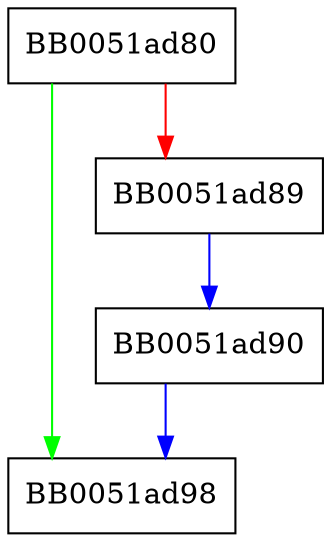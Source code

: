 digraph ASN1_ITEM_get {
  node [shape="box"];
  graph [splines=ortho];
  BB0051ad80 -> BB0051ad98 [color="green"];
  BB0051ad80 -> BB0051ad89 [color="red"];
  BB0051ad89 -> BB0051ad90 [color="blue"];
  BB0051ad90 -> BB0051ad98 [color="blue"];
}